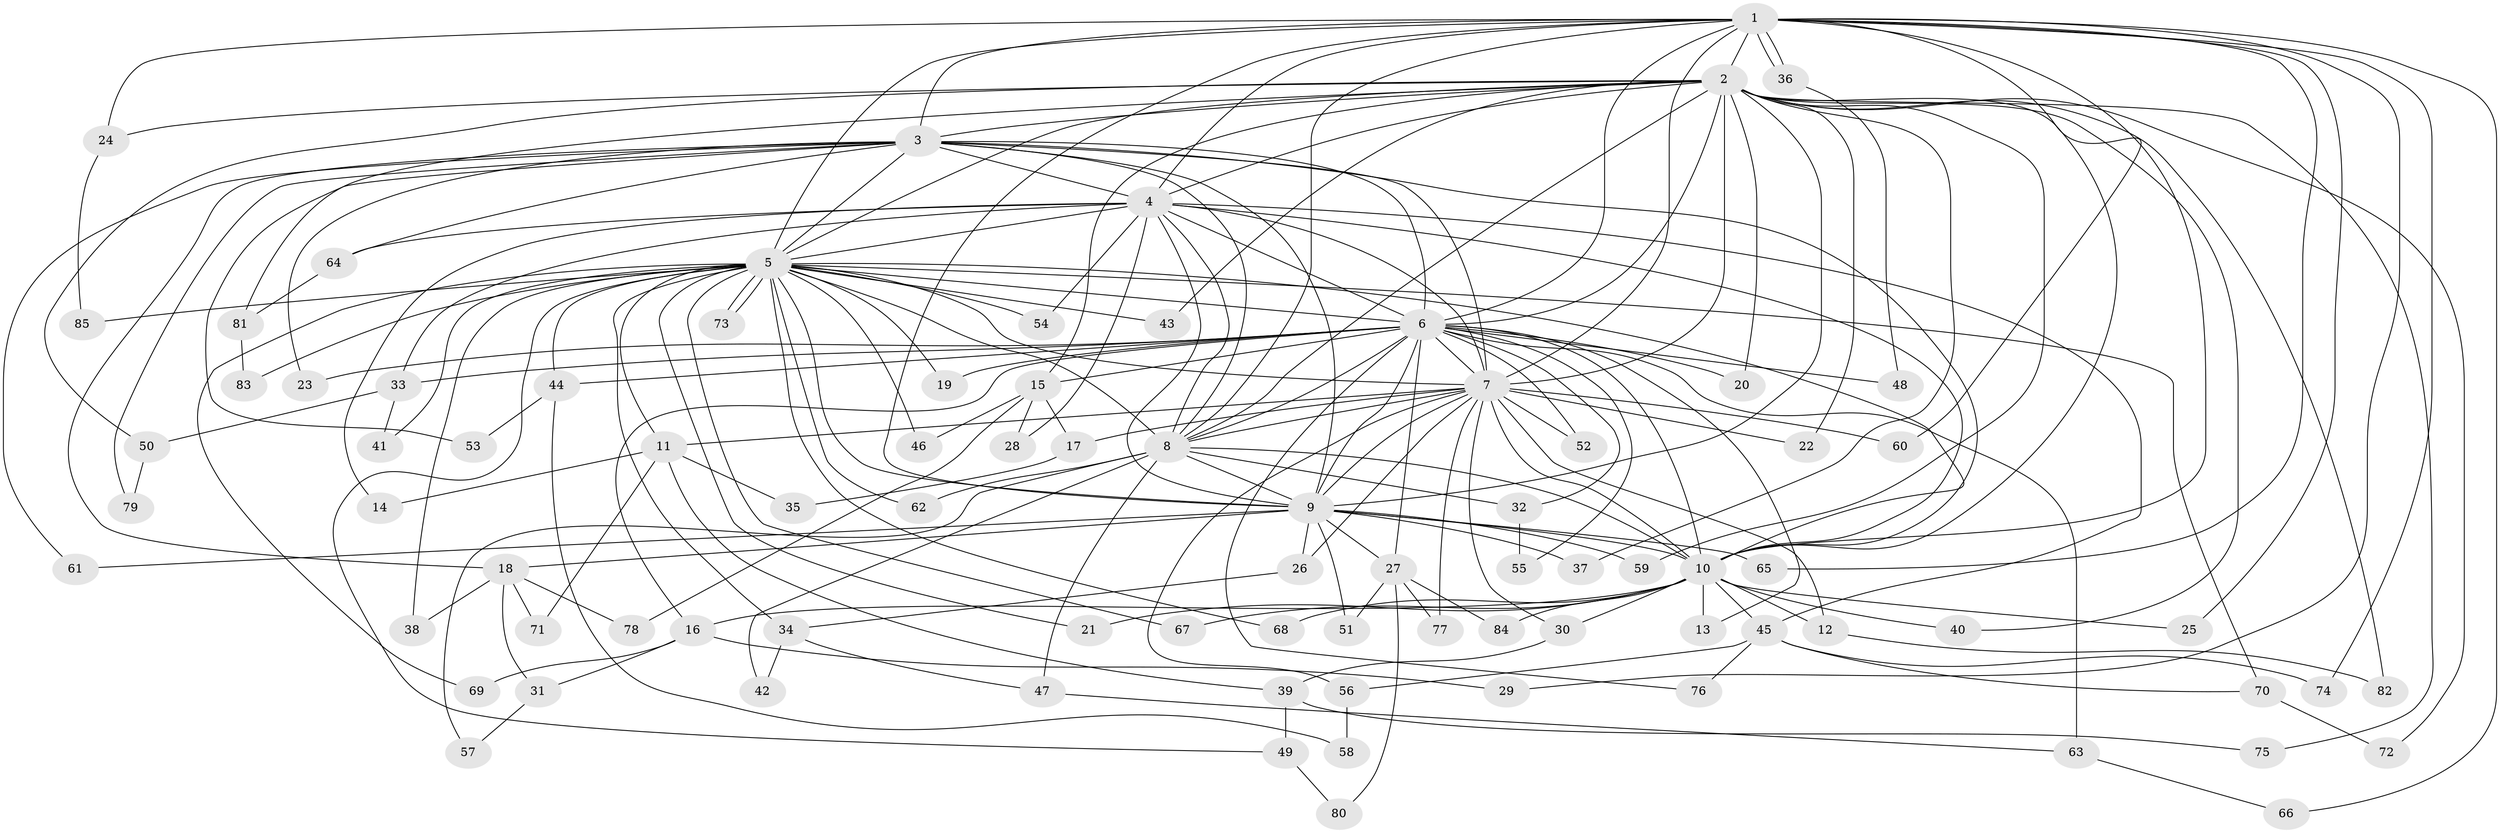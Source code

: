 // coarse degree distribution, {18: 0.015625, 21: 0.015625, 14: 0.015625, 17: 0.03125, 28: 0.015625, 23: 0.015625, 19: 0.015625, 15: 0.03125, 6: 0.046875, 3: 0.140625, 2: 0.546875, 7: 0.015625, 5: 0.046875, 4: 0.046875}
// Generated by graph-tools (version 1.1) at 2025/51/02/27/25 19:51:43]
// undirected, 85 vertices, 195 edges
graph export_dot {
graph [start="1"]
  node [color=gray90,style=filled];
  1;
  2;
  3;
  4;
  5;
  6;
  7;
  8;
  9;
  10;
  11;
  12;
  13;
  14;
  15;
  16;
  17;
  18;
  19;
  20;
  21;
  22;
  23;
  24;
  25;
  26;
  27;
  28;
  29;
  30;
  31;
  32;
  33;
  34;
  35;
  36;
  37;
  38;
  39;
  40;
  41;
  42;
  43;
  44;
  45;
  46;
  47;
  48;
  49;
  50;
  51;
  52;
  53;
  54;
  55;
  56;
  57;
  58;
  59;
  60;
  61;
  62;
  63;
  64;
  65;
  66;
  67;
  68;
  69;
  70;
  71;
  72;
  73;
  74;
  75;
  76;
  77;
  78;
  79;
  80;
  81;
  82;
  83;
  84;
  85;
  1 -- 2;
  1 -- 3;
  1 -- 4;
  1 -- 5;
  1 -- 6;
  1 -- 7;
  1 -- 8;
  1 -- 9;
  1 -- 10;
  1 -- 24;
  1 -- 25;
  1 -- 29;
  1 -- 36;
  1 -- 36;
  1 -- 60;
  1 -- 65;
  1 -- 66;
  1 -- 74;
  2 -- 3;
  2 -- 4;
  2 -- 5;
  2 -- 6;
  2 -- 7;
  2 -- 8;
  2 -- 9;
  2 -- 10;
  2 -- 15;
  2 -- 20;
  2 -- 22;
  2 -- 24;
  2 -- 37;
  2 -- 40;
  2 -- 43;
  2 -- 50;
  2 -- 59;
  2 -- 72;
  2 -- 75;
  2 -- 81;
  2 -- 82;
  3 -- 4;
  3 -- 5;
  3 -- 6;
  3 -- 7;
  3 -- 8;
  3 -- 9;
  3 -- 10;
  3 -- 18;
  3 -- 23;
  3 -- 53;
  3 -- 61;
  3 -- 64;
  3 -- 79;
  4 -- 5;
  4 -- 6;
  4 -- 7;
  4 -- 8;
  4 -- 9;
  4 -- 10;
  4 -- 14;
  4 -- 28;
  4 -- 33;
  4 -- 45;
  4 -- 54;
  4 -- 64;
  5 -- 6;
  5 -- 7;
  5 -- 8;
  5 -- 9;
  5 -- 10;
  5 -- 11;
  5 -- 19;
  5 -- 21;
  5 -- 34;
  5 -- 38;
  5 -- 41;
  5 -- 43;
  5 -- 44;
  5 -- 46;
  5 -- 49;
  5 -- 54;
  5 -- 62;
  5 -- 67;
  5 -- 68;
  5 -- 69;
  5 -- 70;
  5 -- 73;
  5 -- 73;
  5 -- 83;
  5 -- 85;
  6 -- 7;
  6 -- 8;
  6 -- 9;
  6 -- 10;
  6 -- 13;
  6 -- 15;
  6 -- 16;
  6 -- 19;
  6 -- 20;
  6 -- 23;
  6 -- 27;
  6 -- 32;
  6 -- 33;
  6 -- 44;
  6 -- 48;
  6 -- 52;
  6 -- 55;
  6 -- 63;
  6 -- 76;
  7 -- 8;
  7 -- 9;
  7 -- 10;
  7 -- 11;
  7 -- 12;
  7 -- 17;
  7 -- 22;
  7 -- 26;
  7 -- 30;
  7 -- 52;
  7 -- 56;
  7 -- 60;
  7 -- 77;
  8 -- 9;
  8 -- 10;
  8 -- 32;
  8 -- 42;
  8 -- 47;
  8 -- 57;
  8 -- 62;
  9 -- 10;
  9 -- 18;
  9 -- 26;
  9 -- 27;
  9 -- 37;
  9 -- 51;
  9 -- 59;
  9 -- 61;
  9 -- 65;
  10 -- 12;
  10 -- 13;
  10 -- 16;
  10 -- 21;
  10 -- 25;
  10 -- 30;
  10 -- 40;
  10 -- 45;
  10 -- 67;
  10 -- 68;
  10 -- 84;
  11 -- 14;
  11 -- 35;
  11 -- 39;
  11 -- 71;
  12 -- 82;
  15 -- 17;
  15 -- 28;
  15 -- 46;
  15 -- 78;
  16 -- 29;
  16 -- 31;
  16 -- 69;
  17 -- 35;
  18 -- 31;
  18 -- 38;
  18 -- 71;
  18 -- 78;
  24 -- 85;
  26 -- 34;
  27 -- 51;
  27 -- 77;
  27 -- 80;
  27 -- 84;
  30 -- 39;
  31 -- 57;
  32 -- 55;
  33 -- 41;
  33 -- 50;
  34 -- 42;
  34 -- 47;
  36 -- 48;
  39 -- 49;
  39 -- 75;
  44 -- 53;
  44 -- 58;
  45 -- 56;
  45 -- 70;
  45 -- 74;
  45 -- 76;
  47 -- 63;
  49 -- 80;
  50 -- 79;
  56 -- 58;
  63 -- 66;
  64 -- 81;
  70 -- 72;
  81 -- 83;
}
